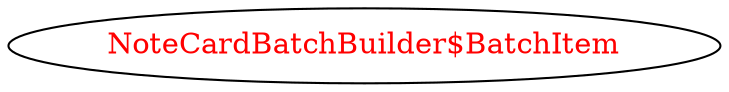 digraph dependencyGraph {
 concentrate=true;
 ranksep="2.0";
 rankdir="LR"; 
 splines="ortho";
"NoteCardBatchBuilder$BatchItem" [fontcolor="red"];
}